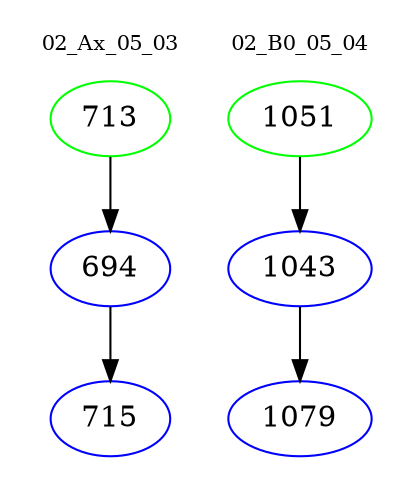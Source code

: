 digraph{
subgraph cluster_0 {
color = white
label = "02_Ax_05_03";
fontsize=10;
T0_713 [label="713", color="green"]
T0_713 -> T0_694 [color="black"]
T0_694 [label="694", color="blue"]
T0_694 -> T0_715 [color="black"]
T0_715 [label="715", color="blue"]
}
subgraph cluster_1 {
color = white
label = "02_B0_05_04";
fontsize=10;
T1_1051 [label="1051", color="green"]
T1_1051 -> T1_1043 [color="black"]
T1_1043 [label="1043", color="blue"]
T1_1043 -> T1_1079 [color="black"]
T1_1079 [label="1079", color="blue"]
}
}

